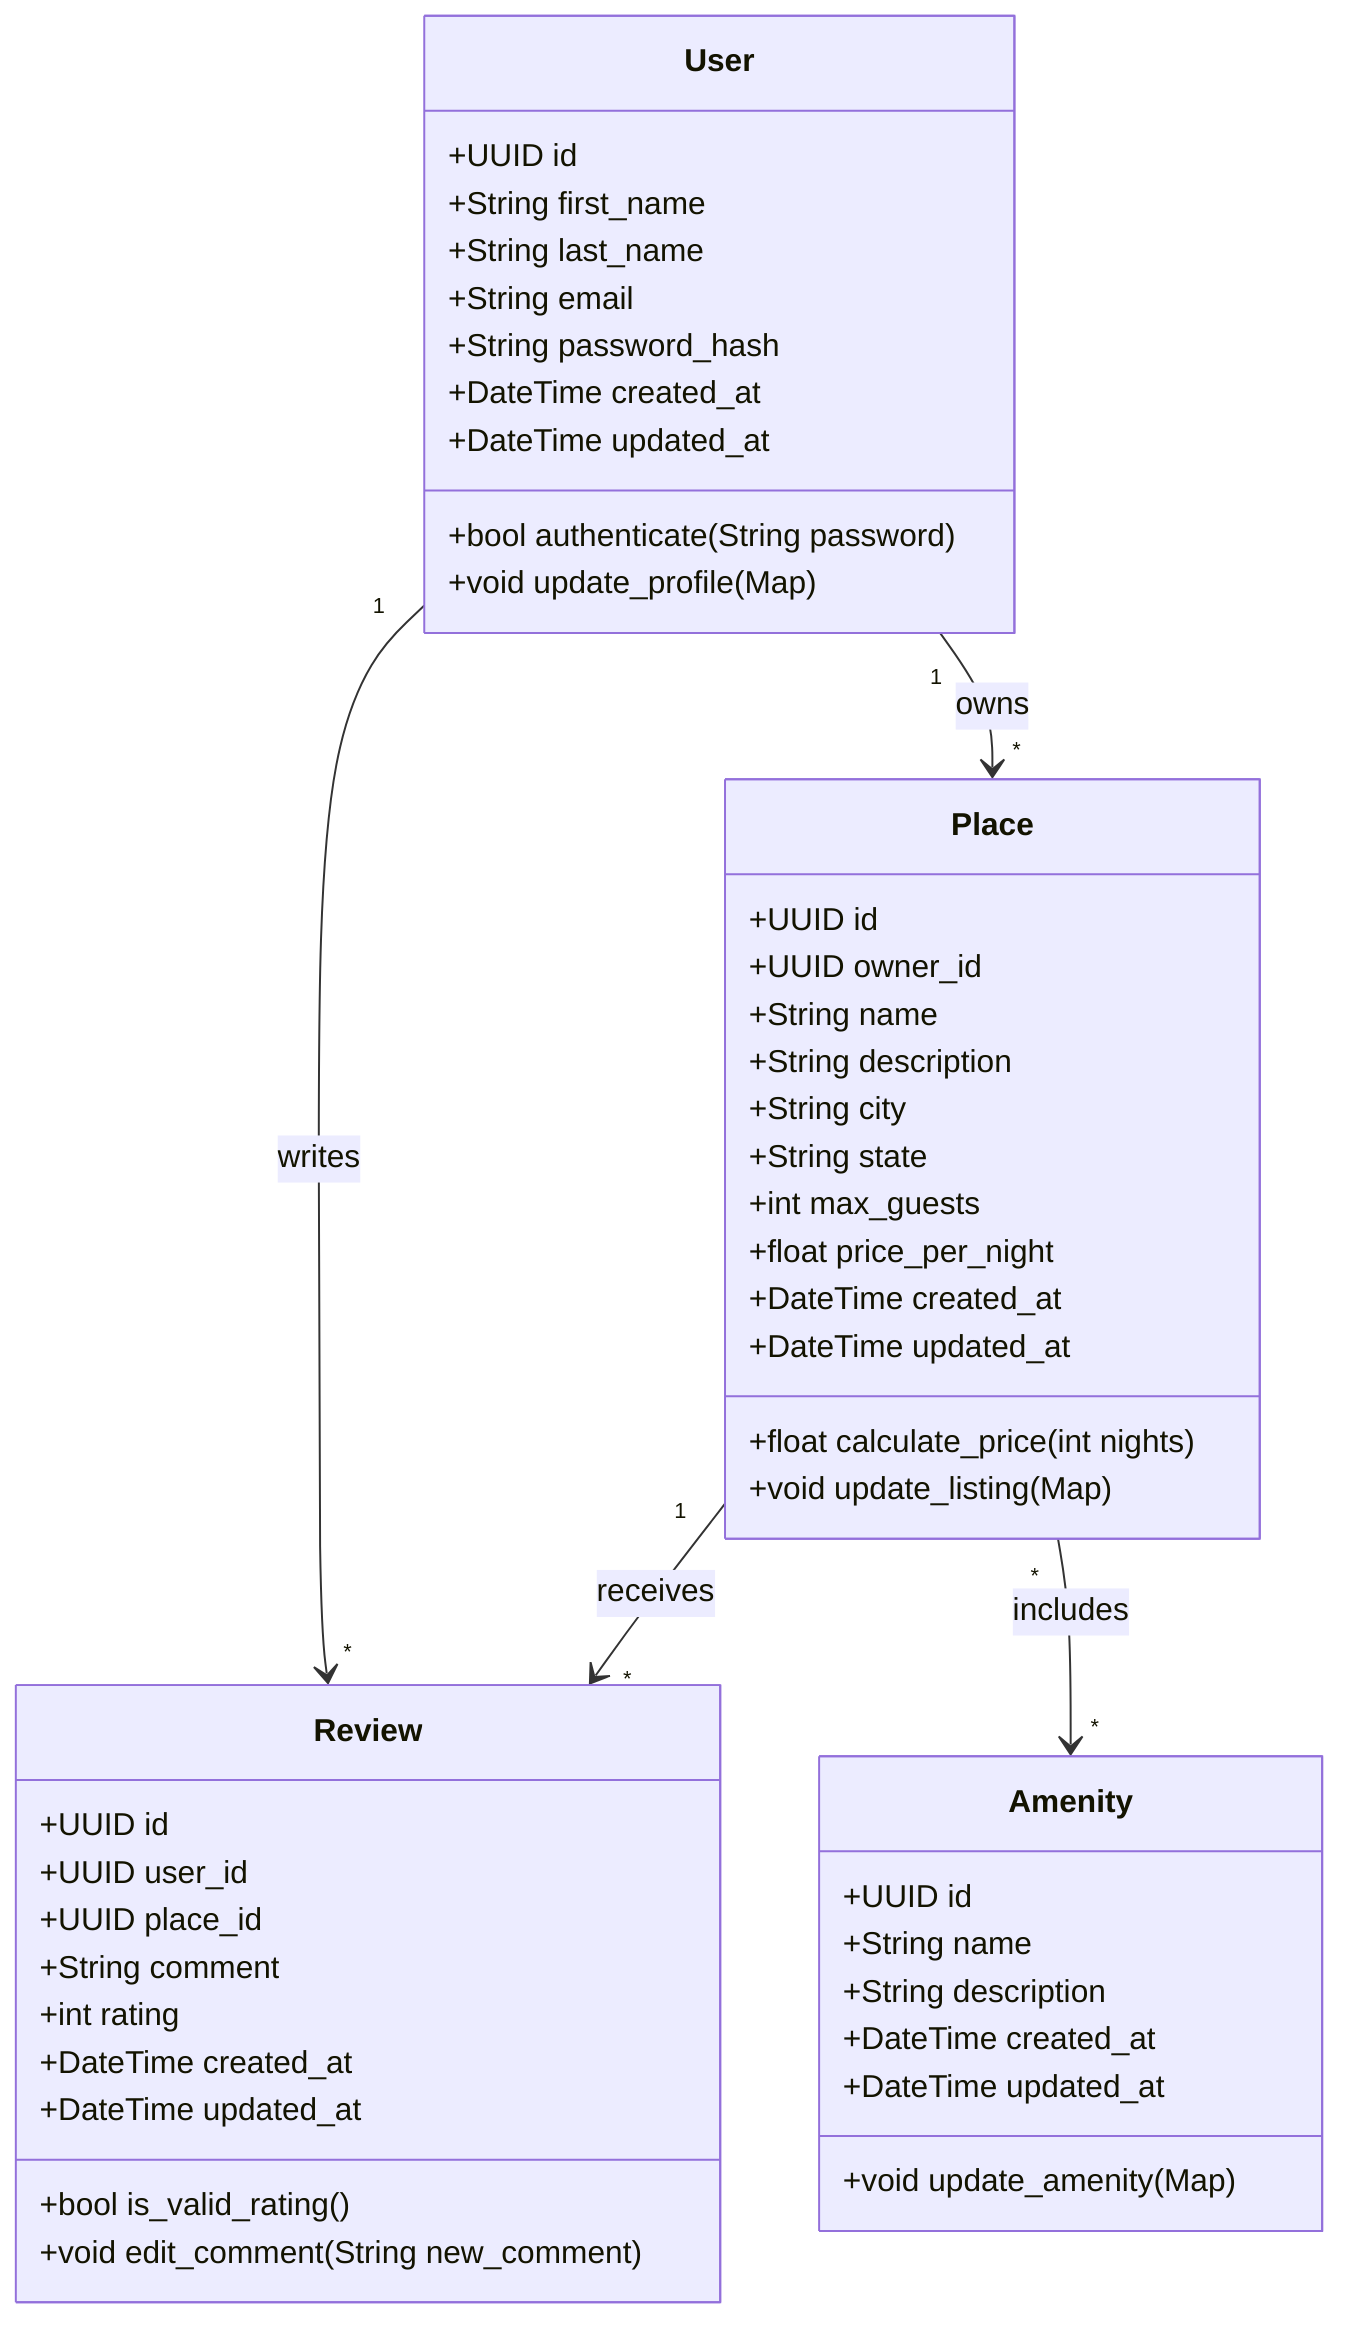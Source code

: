 classDiagram
class User {
    +UUID id
    +String first_name
    +String last_name
    +String email
    +String password_hash
    +DateTime created_at
    +DateTime updated_at
    +bool authenticate(String password)
    +void update_profile(Map<String, Any>)
}

class Place {
    +UUID id
    +UUID owner_id
    +String name
    +String description
    +String city
    +String state
    +int max_guests
    +float price_per_night
    +DateTime created_at
    +DateTime updated_at
    +float calculate_price(int nights)
    +void update_listing(Map<String, Any>)
}

class Review {
    +UUID id
    +UUID user_id
    +UUID place_id
    +String comment
    +int rating
    +DateTime created_at
    +DateTime updated_at
    +bool is_valid_rating()
    +void edit_comment(String new_comment)
}

class Amenity {
    +UUID id
    +String name
    +String description
    +DateTime created_at
    +DateTime updated_at
    +void update_amenity(Map<String, Any>)
}

User "1" --> "*" Place : owns
User "1" --> "*" Review : writes
Place "1" --> "*" Review : receives
Place "*" --> "*" Amenity : includes